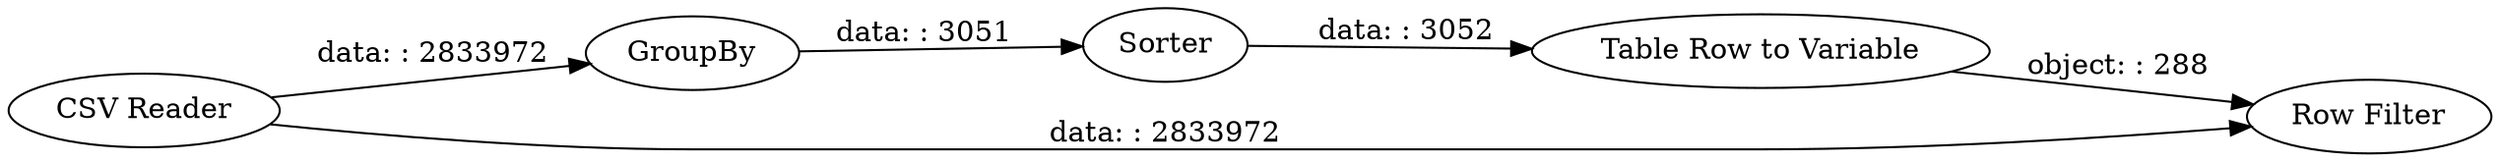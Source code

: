 digraph {
	"5823498081124710015_2" [label=GroupBy]
	"5823498081124710015_1" [label="CSV Reader"]
	"5823498081124710015_4" [label="Table Row to Variable"]
	"5823498081124710015_5" [label="Row Filter"]
	"5823498081124710015_3" [label=Sorter]
	"5823498081124710015_1" -> "5823498081124710015_2" [label="data: : 2833972"]
	"5823498081124710015_1" -> "5823498081124710015_5" [label="data: : 2833972"]
	"5823498081124710015_3" -> "5823498081124710015_4" [label="data: : 3052"]
	"5823498081124710015_4" -> "5823498081124710015_5" [label="object: : 288"]
	"5823498081124710015_2" -> "5823498081124710015_3" [label="data: : 3051"]
	rankdir=LR
}
